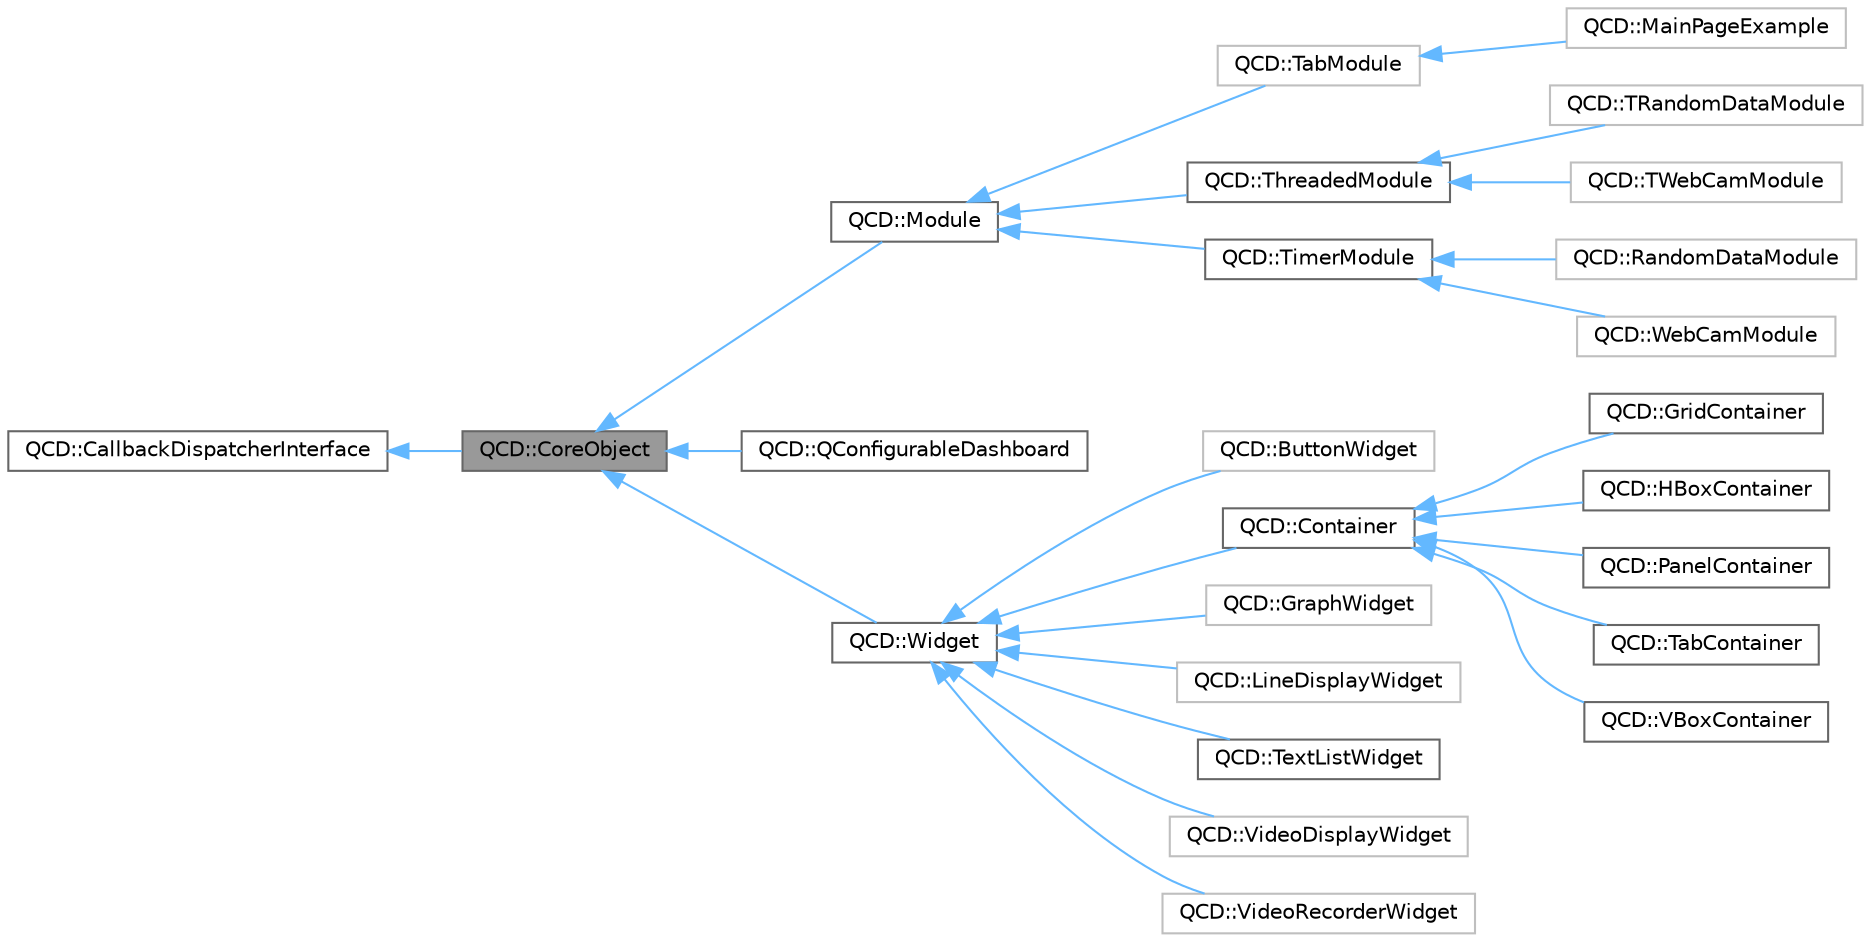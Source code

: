 digraph "QCD::CoreObject"
{
 // LATEX_PDF_SIZE
  bgcolor="transparent";
  edge [fontname=Helvetica,fontsize=10,labelfontname=Helvetica,labelfontsize=10];
  node [fontname=Helvetica,fontsize=10,shape=box,height=0.2,width=0.4];
  rankdir="LR";
  Node1 [label="QCD::CoreObject",height=0.2,width=0.4,color="gray40", fillcolor="grey60", style="filled", fontcolor="black",tooltip="core object extended by all QCD classes"];
  Node2 -> Node1 [dir="back",color="steelblue1",style="solid"];
  Node2 [label="QCD::CallbackDispatcherInterface",height=0.2,width=0.4,color="gray40", fillcolor="white", style="filled",URL="$classQCD_1_1CallbackDispatcherInterface.html",tooltip="Interface definition for callback dispatchers."];
  Node1 -> Node3 [dir="back",color="steelblue1",style="solid"];
  Node3 [label="QCD::Module",height=0.2,width=0.4,color="gray40", fillcolor="white", style="filled",URL="$classQCD_1_1Module.html",tooltip="Base class for all modules."];
  Node3 -> Node4 [dir="back",color="steelblue1",style="solid"];
  Node4 [label="QCD::TabModule",height=0.2,width=0.4,color="grey75", fillcolor="white", style="filled",URL="$classQCD_1_1TabModule.html",tooltip=" "];
  Node4 -> Node5 [dir="back",color="steelblue1",style="solid"];
  Node5 [label="QCD::MainPageExample",height=0.2,width=0.4,color="grey75", fillcolor="white", style="filled",URL="$classQCD_1_1MainPageExample.html",tooltip=" "];
  Node3 -> Node6 [dir="back",color="steelblue1",style="solid"];
  Node6 [label="QCD::ThreadedModule",height=0.2,width=0.4,color="gray40", fillcolor="white", style="filled",URL="$classQCD_1_1ThreadedModule.html",tooltip="Base class for all threaded modules."];
  Node6 -> Node7 [dir="back",color="steelblue1",style="solid"];
  Node7 [label="QCD::TRandomDataModule",height=0.2,width=0.4,color="grey75", fillcolor="white", style="filled",URL="$classQCD_1_1TRandomDataModule.html",tooltip=" "];
  Node6 -> Node8 [dir="back",color="steelblue1",style="solid"];
  Node8 [label="QCD::TWebCamModule",height=0.2,width=0.4,color="grey75", fillcolor="white", style="filled",URL="$classQCD_1_1TWebCamModule.html",tooltip=" "];
  Node3 -> Node9 [dir="back",color="steelblue1",style="solid"];
  Node9 [label="QCD::TimerModule",height=0.2,width=0.4,color="gray40", fillcolor="white", style="filled",URL="$classQCD_1_1TimerModule.html",tooltip="Base Module that allows for a custom update rate."];
  Node9 -> Node10 [dir="back",color="steelblue1",style="solid"];
  Node10 [label="QCD::RandomDataModule",height=0.2,width=0.4,color="grey75", fillcolor="white", style="filled",URL="$classQCD_1_1RandomDataModule.html",tooltip=" "];
  Node9 -> Node11 [dir="back",color="steelblue1",style="solid"];
  Node11 [label="QCD::WebCamModule",height=0.2,width=0.4,color="grey75", fillcolor="white", style="filled",URL="$classQCD_1_1WebCamModule.html",tooltip=" "];
  Node1 -> Node12 [dir="back",color="steelblue1",style="solid"];
  Node12 [label="QCD::QConfigurableDashboard",height=0.2,width=0.4,color="gray40", fillcolor="white", style="filled",URL="$classQCD_1_1QConfigurableDashboard.html",tooltip="core class for running a QCD dashboard application."];
  Node1 -> Node13 [dir="back",color="steelblue1",style="solid"];
  Node13 [label="QCD::Widget",height=0.2,width=0.4,color="gray40", fillcolor="white", style="filled",URL="$classQCD_1_1Widget.html",tooltip="Base class for all QCD custom widget."];
  Node13 -> Node14 [dir="back",color="steelblue1",style="solid"];
  Node14 [label="QCD::ButtonWidget",height=0.2,width=0.4,color="grey75", fillcolor="white", style="filled",URL="$classQCD_1_1ButtonWidget.html",tooltip=" "];
  Node13 -> Node15 [dir="back",color="steelblue1",style="solid"];
  Node15 [label="QCD::Container",height=0.2,width=0.4,color="gray40", fillcolor="white", style="filled",URL="$classQCD_1_1Container.html",tooltip="Base class for all QCD containers."];
  Node15 -> Node16 [dir="back",color="steelblue1",style="solid"];
  Node16 [label="QCD::GridContainer",height=0.2,width=0.4,color="gray40", fillcolor="white", style="filled",URL="$classQCD_1_1GridContainer.html",tooltip="Widget that acts like a QGridLayout."];
  Node15 -> Node17 [dir="back",color="steelblue1",style="solid"];
  Node17 [label="QCD::HBoxContainer",height=0.2,width=0.4,color="gray40", fillcolor="white", style="filled",URL="$classQCD_1_1HBoxContainer.html",tooltip="Widget that acts like a QHBoxLayout."];
  Node15 -> Node18 [dir="back",color="steelblue1",style="solid"];
  Node18 [label="QCD::PanelContainer",height=0.2,width=0.4,color="gray40", fillcolor="white", style="filled",URL="$classQCD_1_1PanelContainer.html",tooltip="Widget that allows you to specify absolute positions."];
  Node15 -> Node19 [dir="back",color="steelblue1",style="solid"];
  Node19 [label="QCD::TabContainer",height=0.2,width=0.4,color="gray40", fillcolor="white", style="filled",URL="$classQCD_1_1TabContainer.html",tooltip="Widget that acts like a QTabWidget."];
  Node15 -> Node20 [dir="back",color="steelblue1",style="solid"];
  Node20 [label="QCD::VBoxContainer",height=0.2,width=0.4,color="gray40", fillcolor="white", style="filled",URL="$classQCD_1_1VBoxContainer.html",tooltip="Widget that acts like a QVBoxLayout."];
  Node13 -> Node21 [dir="back",color="steelblue1",style="solid"];
  Node21 [label="QCD::GraphWidget",height=0.2,width=0.4,color="grey75", fillcolor="white", style="filled",URL="$classQCD_1_1GraphWidget.html",tooltip=" "];
  Node13 -> Node22 [dir="back",color="steelblue1",style="solid"];
  Node22 [label="QCD::LineDisplayWidget",height=0.2,width=0.4,color="grey75", fillcolor="white", style="filled",URL="$classQCD_1_1LineDisplayWidget.html",tooltip=" "];
  Node13 -> Node23 [dir="back",color="steelblue1",style="solid"];
  Node23 [label="QCD::TextListWidget",height=0.2,width=0.4,color="gray40", fillcolor="white", style="filled",URL="$classQCD_1_1TextListWidget.html",tooltip="QCD Widget that displays a selection of lines of data."];
  Node13 -> Node24 [dir="back",color="steelblue1",style="solid"];
  Node24 [label="QCD::VideoDisplayWidget",height=0.2,width=0.4,color="grey75", fillcolor="white", style="filled",URL="$classQCD_1_1VideoDisplayWidget.html",tooltip=" "];
  Node13 -> Node25 [dir="back",color="steelblue1",style="solid"];
  Node25 [label="QCD::VideoRecorderWidget",height=0.2,width=0.4,color="grey75", fillcolor="white", style="filled",URL="$classQCD_1_1VideoRecorderWidget.html",tooltip=" "];
}
